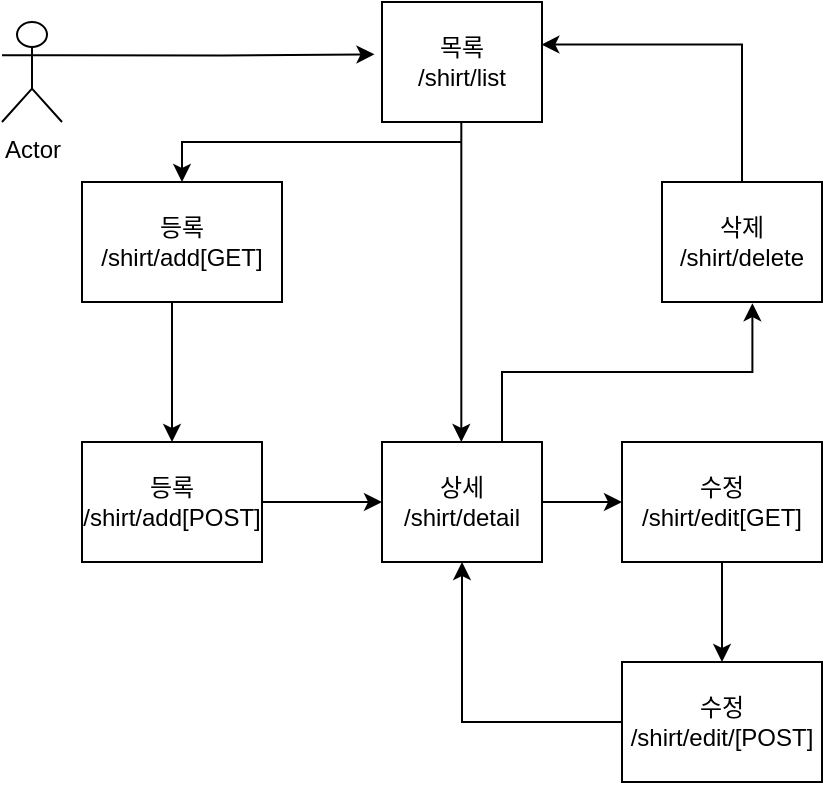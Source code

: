 <mxfile version="21.6.6" type="github">
  <diagram name="페이지-1" id="rlZCWlXYZUiRp-8I8A-k">
    <mxGraphModel dx="491" dy="538" grid="1" gridSize="10" guides="1" tooltips="1" connect="1" arrows="1" fold="1" page="1" pageScale="1" pageWidth="827" pageHeight="1169" math="0" shadow="0">
      <root>
        <mxCell id="0" />
        <mxCell id="1" parent="0" />
        <mxCell id="_mJRG62SqhLyH0FngQ-F-38" style="edgeStyle=orthogonalEdgeStyle;rounded=0;orthogonalLoop=1;jettySize=auto;html=1;exitX=1;exitY=0.333;exitDx=0;exitDy=0;exitPerimeter=0;entryX=-0.047;entryY=0.436;entryDx=0;entryDy=0;entryPerimeter=0;" edge="1" parent="1" source="_mJRG62SqhLyH0FngQ-F-17" target="_mJRG62SqhLyH0FngQ-F-18">
          <mxGeometry relative="1" as="geometry" />
        </mxCell>
        <mxCell id="_mJRG62SqhLyH0FngQ-F-17" value="Actor" style="shape=umlActor;verticalLabelPosition=bottom;verticalAlign=top;html=1;outlineConnect=0;" vertex="1" parent="1">
          <mxGeometry x="20" y="20" width="30" height="50" as="geometry" />
        </mxCell>
        <mxCell id="_mJRG62SqhLyH0FngQ-F-51" style="edgeStyle=orthogonalEdgeStyle;rounded=0;orthogonalLoop=1;jettySize=auto;html=1;entryX=0.5;entryY=0;entryDx=0;entryDy=0;" edge="1" parent="1">
          <mxGeometry relative="1" as="geometry">
            <mxPoint x="249.66" y="70" as="sourcePoint" />
            <mxPoint x="249.66" y="230" as="targetPoint" />
          </mxGeometry>
        </mxCell>
        <mxCell id="_mJRG62SqhLyH0FngQ-F-18" value="목록&lt;br&gt;/shirt/list" style="rounded=0;whiteSpace=wrap;html=1;" vertex="1" parent="1">
          <mxGeometry x="210" y="10" width="80" height="60" as="geometry" />
        </mxCell>
        <mxCell id="_mJRG62SqhLyH0FngQ-F-41" style="edgeStyle=orthogonalEdgeStyle;rounded=0;orthogonalLoop=1;jettySize=auto;html=1;exitX=1;exitY=0.5;exitDx=0;exitDy=0;entryX=0;entryY=0.5;entryDx=0;entryDy=0;" edge="1" parent="1" source="_mJRG62SqhLyH0FngQ-F-20" target="_mJRG62SqhLyH0FngQ-F-33">
          <mxGeometry relative="1" as="geometry" />
        </mxCell>
        <mxCell id="_mJRG62SqhLyH0FngQ-F-44" style="edgeStyle=orthogonalEdgeStyle;rounded=0;orthogonalLoop=1;jettySize=auto;html=1;exitX=0.75;exitY=0;exitDx=0;exitDy=0;entryX=0.565;entryY=1.01;entryDx=0;entryDy=0;entryPerimeter=0;" edge="1" parent="1" source="_mJRG62SqhLyH0FngQ-F-20" target="_mJRG62SqhLyH0FngQ-F-32">
          <mxGeometry relative="1" as="geometry">
            <mxPoint x="270" y="200" as="targetPoint" />
          </mxGeometry>
        </mxCell>
        <mxCell id="_mJRG62SqhLyH0FngQ-F-20" value="상세&lt;br&gt;/shirt/detail" style="rounded=0;whiteSpace=wrap;html=1;" vertex="1" parent="1">
          <mxGeometry x="210" y="230" width="80" height="60" as="geometry" />
        </mxCell>
        <mxCell id="_mJRG62SqhLyH0FngQ-F-40" style="edgeStyle=orthogonalEdgeStyle;rounded=0;orthogonalLoop=1;jettySize=auto;html=1;exitX=1;exitY=0.5;exitDx=0;exitDy=0;entryX=0;entryY=0.5;entryDx=0;entryDy=0;" edge="1" parent="1" source="_mJRG62SqhLyH0FngQ-F-30" target="_mJRG62SqhLyH0FngQ-F-20">
          <mxGeometry relative="1" as="geometry" />
        </mxCell>
        <mxCell id="_mJRG62SqhLyH0FngQ-F-55" style="edgeStyle=orthogonalEdgeStyle;rounded=0;orthogonalLoop=1;jettySize=auto;html=1;exitX=0;exitY=0.5;exitDx=0;exitDy=0;" edge="1" parent="1" source="_mJRG62SqhLyH0FngQ-F-30">
          <mxGeometry relative="1" as="geometry">
            <mxPoint x="69.69" y="259.931" as="targetPoint" />
          </mxGeometry>
        </mxCell>
        <mxCell id="_mJRG62SqhLyH0FngQ-F-30" value="등록&lt;br&gt;/shirt/add[POST]" style="rounded=0;whiteSpace=wrap;html=1;" vertex="1" parent="1">
          <mxGeometry x="60" y="230" width="90" height="60" as="geometry" />
        </mxCell>
        <mxCell id="_mJRG62SqhLyH0FngQ-F-45" style="edgeStyle=orthogonalEdgeStyle;rounded=0;orthogonalLoop=1;jettySize=auto;html=1;exitX=0.5;exitY=0;exitDx=0;exitDy=0;entryX=0.996;entryY=0.355;entryDx=0;entryDy=0;entryPerimeter=0;" edge="1" parent="1" source="_mJRG62SqhLyH0FngQ-F-32" target="_mJRG62SqhLyH0FngQ-F-18">
          <mxGeometry relative="1" as="geometry">
            <mxPoint x="389.69" y="40" as="targetPoint" />
          </mxGeometry>
        </mxCell>
        <mxCell id="_mJRG62SqhLyH0FngQ-F-32" value="삭제&lt;br&gt;/shirt/delete" style="rounded=0;whiteSpace=wrap;html=1;" vertex="1" parent="1">
          <mxGeometry x="350" y="100" width="80" height="60" as="geometry" />
        </mxCell>
        <mxCell id="_mJRG62SqhLyH0FngQ-F-54" style="edgeStyle=orthogonalEdgeStyle;rounded=0;orthogonalLoop=1;jettySize=auto;html=1;" edge="1" parent="1" source="_mJRG62SqhLyH0FngQ-F-33" target="_mJRG62SqhLyH0FngQ-F-34">
          <mxGeometry relative="1" as="geometry" />
        </mxCell>
        <mxCell id="_mJRG62SqhLyH0FngQ-F-33" value="수정&lt;br&gt;/shirt/edit[GET]" style="rounded=0;whiteSpace=wrap;html=1;" vertex="1" parent="1">
          <mxGeometry x="330" y="230" width="100" height="60" as="geometry" />
        </mxCell>
        <mxCell id="_mJRG62SqhLyH0FngQ-F-42" style="edgeStyle=orthogonalEdgeStyle;rounded=0;orthogonalLoop=1;jettySize=auto;html=1;exitX=0;exitY=0.5;exitDx=0;exitDy=0;entryX=0.5;entryY=1;entryDx=0;entryDy=0;" edge="1" parent="1" source="_mJRG62SqhLyH0FngQ-F-34" target="_mJRG62SqhLyH0FngQ-F-20">
          <mxGeometry relative="1" as="geometry">
            <mxPoint x="250" y="370.276" as="targetPoint" />
          </mxGeometry>
        </mxCell>
        <mxCell id="_mJRG62SqhLyH0FngQ-F-34" value="수정&lt;br&gt;/shirt/edit/[POST]" style="rounded=0;whiteSpace=wrap;html=1;" vertex="1" parent="1">
          <mxGeometry x="330" y="340" width="100" height="60" as="geometry" />
        </mxCell>
        <mxCell id="_mJRG62SqhLyH0FngQ-F-39" style="edgeStyle=orthogonalEdgeStyle;rounded=0;orthogonalLoop=1;jettySize=auto;html=1;exitX=0.5;exitY=1;exitDx=0;exitDy=0;entryX=0.5;entryY=0;entryDx=0;entryDy=0;" edge="1" parent="1" source="_mJRG62SqhLyH0FngQ-F-35" target="_mJRG62SqhLyH0FngQ-F-30">
          <mxGeometry relative="1" as="geometry">
            <Array as="points">
              <mxPoint x="105" y="160" />
            </Array>
          </mxGeometry>
        </mxCell>
        <mxCell id="_mJRG62SqhLyH0FngQ-F-35" value="등록&lt;br&gt;/shirt/add[GET]" style="rounded=0;whiteSpace=wrap;html=1;" vertex="1" parent="1">
          <mxGeometry x="60" y="100" width="100" height="60" as="geometry" />
        </mxCell>
        <mxCell id="_mJRG62SqhLyH0FngQ-F-52" value="" style="endArrow=classic;html=1;rounded=0;entryX=0.5;entryY=0;entryDx=0;entryDy=0;" edge="1" parent="1" target="_mJRG62SqhLyH0FngQ-F-35">
          <mxGeometry width="50" height="50" relative="1" as="geometry">
            <mxPoint x="250" y="80" as="sourcePoint" />
            <mxPoint x="110" y="80" as="targetPoint" />
            <Array as="points">
              <mxPoint x="110" y="80" />
            </Array>
          </mxGeometry>
        </mxCell>
      </root>
    </mxGraphModel>
  </diagram>
</mxfile>
